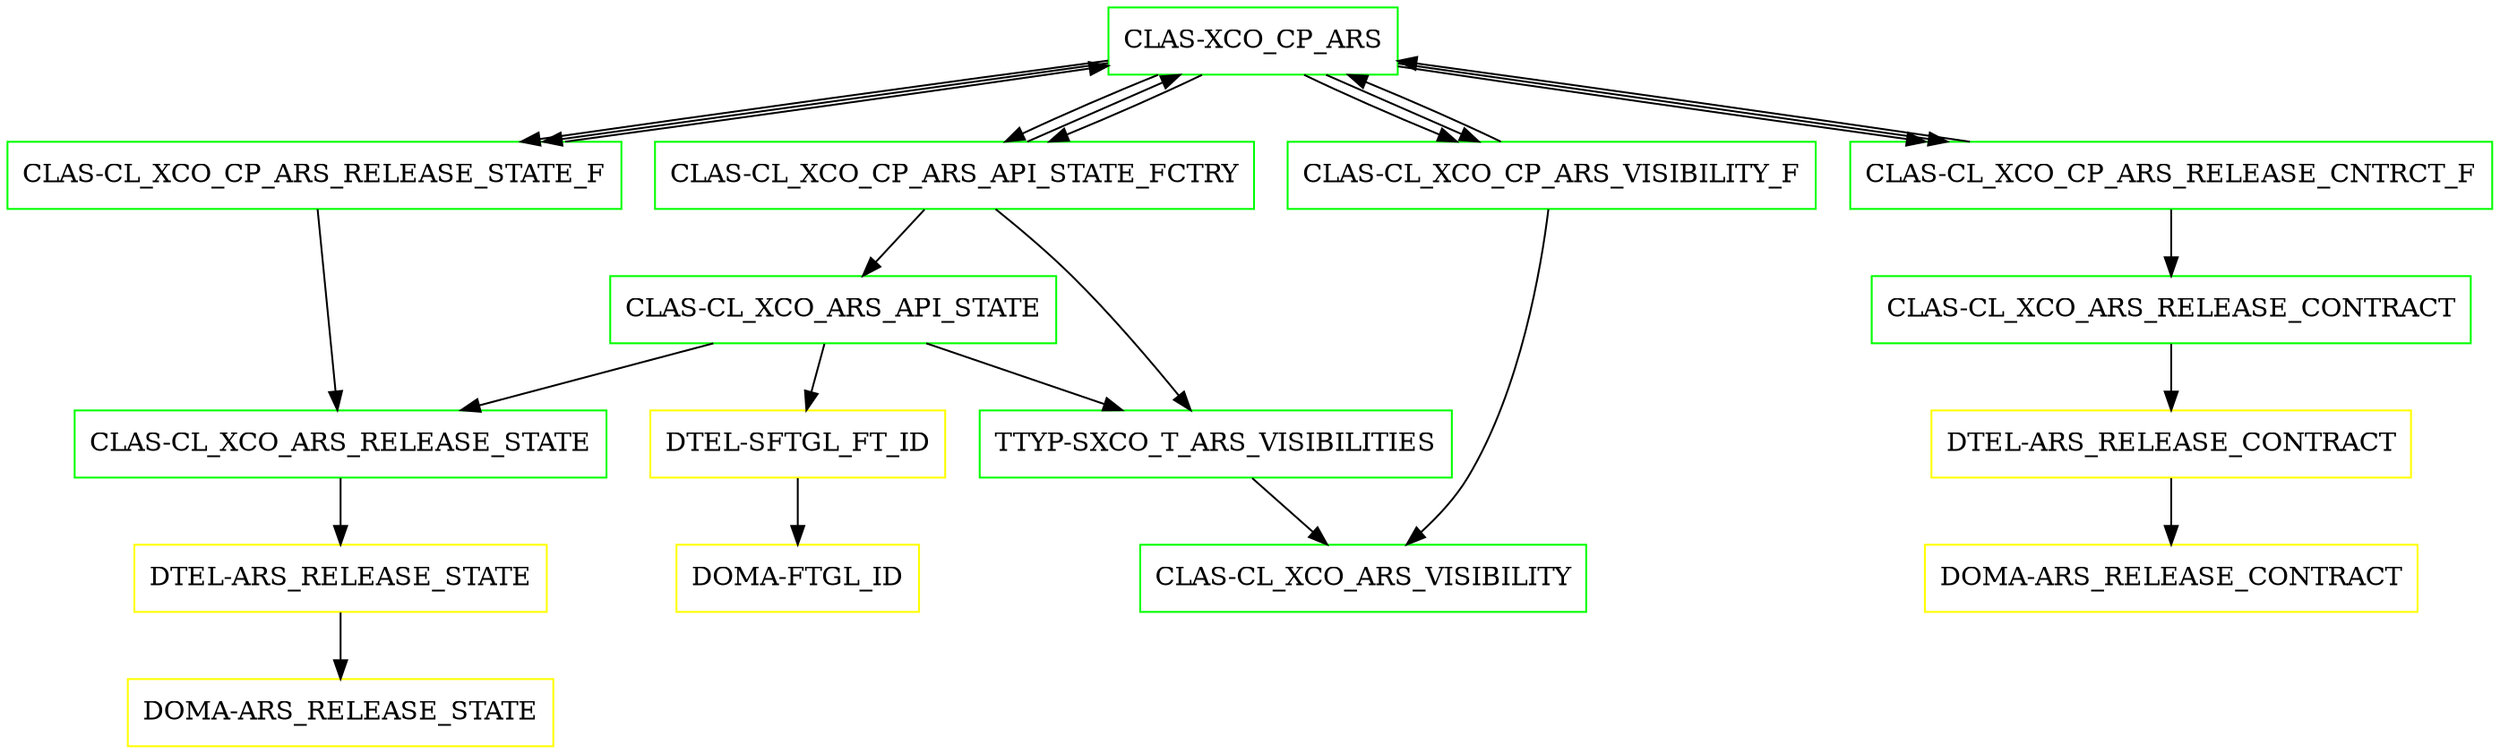 digraph G {
  "CLAS-XCO_CP_ARS" [shape=box,color=green];
  "CLAS-CL_XCO_CP_ARS_API_STATE_FCTRY" [shape=box,color=green,URL="./CLAS_CL_XCO_CP_ARS_API_STATE_FCTRY.html"];
  "CLAS-CL_XCO_ARS_API_STATE" [shape=box,color=green,URL="./CLAS_CL_XCO_ARS_API_STATE.html"];
  "CLAS-CL_XCO_ARS_RELEASE_STATE" [shape=box,color=green,URL="./CLAS_CL_XCO_ARS_RELEASE_STATE.html"];
  "DTEL-ARS_RELEASE_STATE" [shape=box,color=yellow,URL="./DTEL_ARS_RELEASE_STATE.html"];
  "DOMA-ARS_RELEASE_STATE" [shape=box,color=yellow,URL="./DOMA_ARS_RELEASE_STATE.html"];
  "TTYP-SXCO_T_ARS_VISIBILITIES" [shape=box,color=green,URL="./TTYP_SXCO_T_ARS_VISIBILITIES.html"];
  "CLAS-CL_XCO_ARS_VISIBILITY" [shape=box,color=green,URL="./CLAS_CL_XCO_ARS_VISIBILITY.html"];
  "DTEL-SFTGL_FT_ID" [shape=box,color=yellow,URL="./DTEL_SFTGL_FT_ID.html"];
  "DOMA-FTGL_ID" [shape=box,color=yellow,URL="./DOMA_FTGL_ID.html"];
  "CLAS-XCO_CP_ARS" [shape=box,color=green,URL="./CLAS_XCO_CP_ARS.html"];
  "CLAS-CL_XCO_CP_ARS_VISIBILITY_F" [shape=box,color=green,URL="./CLAS_CL_XCO_CP_ARS_VISIBILITY_F.html"];
  "CLAS-CL_XCO_CP_ARS_RELEASE_STATE_F" [shape=box,color=green,URL="./CLAS_CL_XCO_CP_ARS_RELEASE_STATE_F.html"];
  "CLAS-CL_XCO_CP_ARS_RELEASE_CNTRCT_F" [shape=box,color=green,URL="./CLAS_CL_XCO_CP_ARS_RELEASE_CNTRCT_F.html"];
  "CLAS-CL_XCO_ARS_RELEASE_CONTRACT" [shape=box,color=green,URL="./CLAS_CL_XCO_ARS_RELEASE_CONTRACT.html"];
  "DTEL-ARS_RELEASE_CONTRACT" [shape=box,color=yellow,URL="./DTEL_ARS_RELEASE_CONTRACT.html"];
  "DOMA-ARS_RELEASE_CONTRACT" [shape=box,color=yellow,URL="./DOMA_ARS_RELEASE_CONTRACT.html"];
  "CLAS-XCO_CP_ARS" -> "CLAS-CL_XCO_CP_ARS_RELEASE_CNTRCT_F";
  "CLAS-XCO_CP_ARS" -> "CLAS-CL_XCO_CP_ARS_RELEASE_STATE_F";
  "CLAS-XCO_CP_ARS" -> "CLAS-CL_XCO_CP_ARS_VISIBILITY_F";
  "CLAS-XCO_CP_ARS" -> "CLAS-CL_XCO_CP_ARS_API_STATE_FCTRY";
  "CLAS-CL_XCO_CP_ARS_API_STATE_FCTRY" -> "TTYP-SXCO_T_ARS_VISIBILITIES";
  "CLAS-CL_XCO_CP_ARS_API_STATE_FCTRY" -> "CLAS-XCO_CP_ARS";
  "CLAS-CL_XCO_CP_ARS_API_STATE_FCTRY" -> "CLAS-CL_XCO_ARS_API_STATE";
  "CLAS-CL_XCO_ARS_API_STATE" -> "DTEL-SFTGL_FT_ID";
  "CLAS-CL_XCO_ARS_API_STATE" -> "TTYP-SXCO_T_ARS_VISIBILITIES";
  "CLAS-CL_XCO_ARS_API_STATE" -> "CLAS-CL_XCO_ARS_RELEASE_STATE";
  "CLAS-CL_XCO_ARS_RELEASE_STATE" -> "DTEL-ARS_RELEASE_STATE";
  "DTEL-ARS_RELEASE_STATE" -> "DOMA-ARS_RELEASE_STATE";
  "TTYP-SXCO_T_ARS_VISIBILITIES" -> "CLAS-CL_XCO_ARS_VISIBILITY";
  "DTEL-SFTGL_FT_ID" -> "DOMA-FTGL_ID";
  "CLAS-XCO_CP_ARS" -> "CLAS-CL_XCO_CP_ARS_RELEASE_CNTRCT_F";
  "CLAS-XCO_CP_ARS" -> "CLAS-CL_XCO_CP_ARS_RELEASE_STATE_F";
  "CLAS-XCO_CP_ARS" -> "CLAS-CL_XCO_CP_ARS_VISIBILITY_F";
  "CLAS-XCO_CP_ARS" -> "CLAS-CL_XCO_CP_ARS_API_STATE_FCTRY";
  "CLAS-CL_XCO_CP_ARS_VISIBILITY_F" -> "CLAS-XCO_CP_ARS";
  "CLAS-CL_XCO_CP_ARS_VISIBILITY_F" -> "CLAS-CL_XCO_ARS_VISIBILITY";
  "CLAS-CL_XCO_CP_ARS_RELEASE_STATE_F" -> "CLAS-XCO_CP_ARS";
  "CLAS-CL_XCO_CP_ARS_RELEASE_STATE_F" -> "CLAS-CL_XCO_ARS_RELEASE_STATE";
  "CLAS-CL_XCO_CP_ARS_RELEASE_CNTRCT_F" -> "CLAS-XCO_CP_ARS";
  "CLAS-CL_XCO_CP_ARS_RELEASE_CNTRCT_F" -> "CLAS-CL_XCO_ARS_RELEASE_CONTRACT";
  "CLAS-CL_XCO_ARS_RELEASE_CONTRACT" -> "DTEL-ARS_RELEASE_CONTRACT";
  "DTEL-ARS_RELEASE_CONTRACT" -> "DOMA-ARS_RELEASE_CONTRACT";
}
